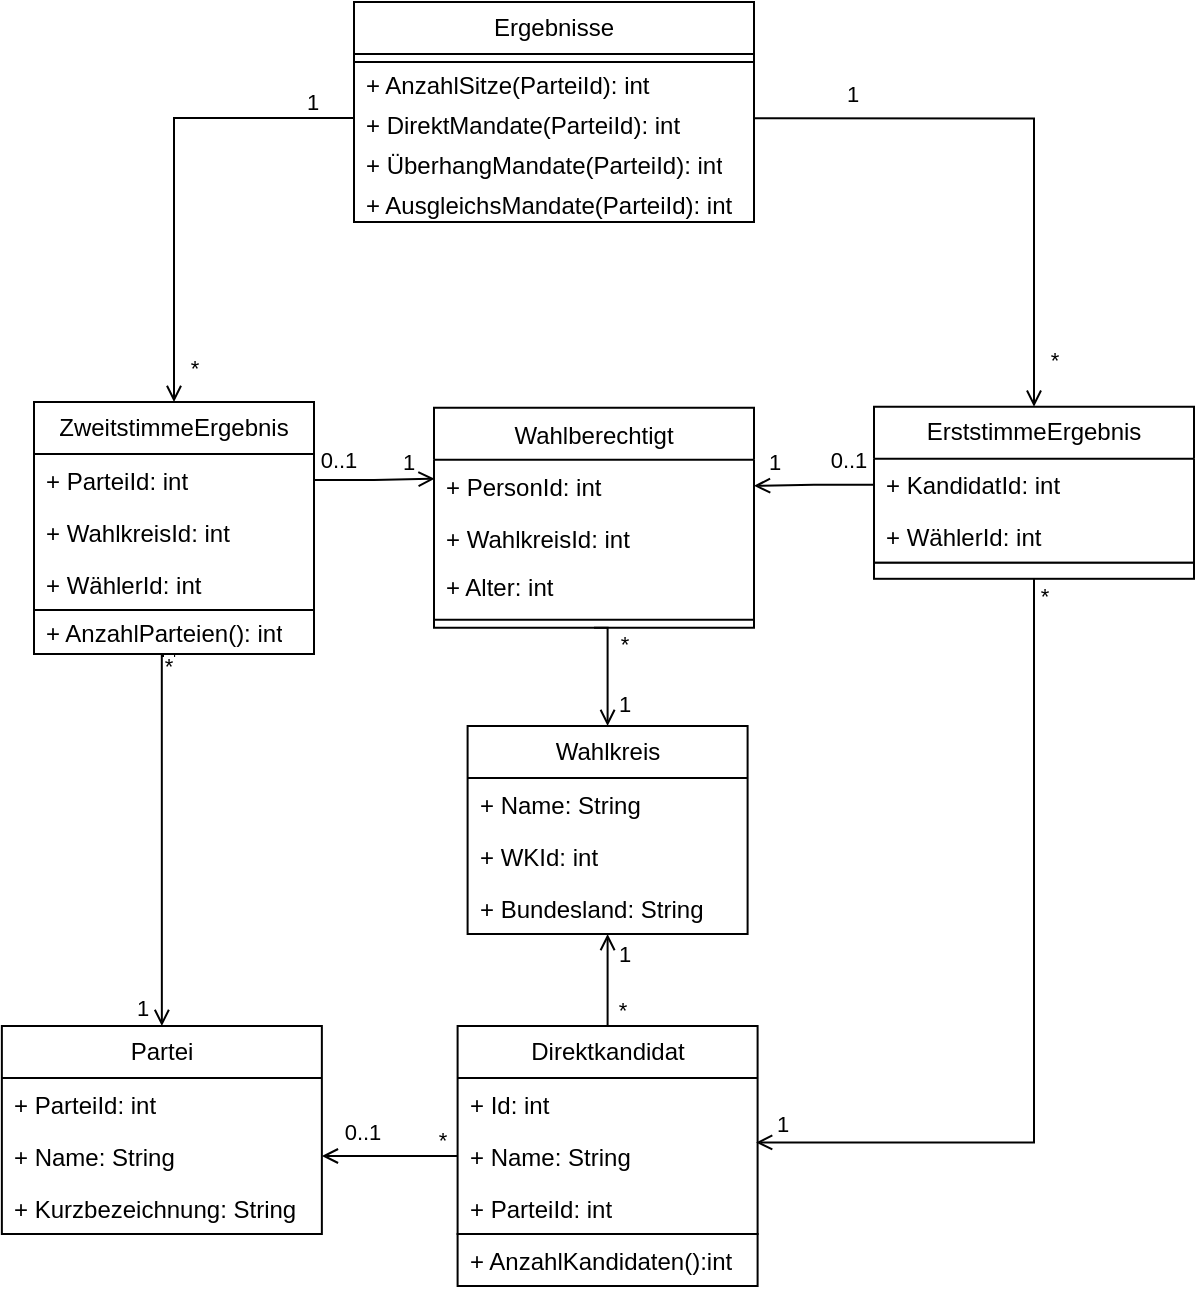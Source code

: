 <mxfile version="24.7.16">
  <diagram name="Page-1" id="c4acf3e9-155e-7222-9cf6-157b1a14988f">
    <mxGraphModel dx="1383" dy="755" grid="1" gridSize="10" guides="1" tooltips="1" connect="1" arrows="1" fold="1" page="1" pageScale="1" pageWidth="850" pageHeight="1100" background="none" math="0" shadow="0">
      <root>
        <mxCell id="0" />
        <mxCell id="1" parent="0" />
        <mxCell id="WkCyeL3jxbVvZCuhyvXg-1" value="Partei" style="swimlane;fontStyle=0;childLayout=stackLayout;horizontal=1;startSize=26;fillColor=none;horizontalStack=0;resizeParent=1;resizeParentMax=0;resizeLast=0;collapsible=1;marginBottom=0;whiteSpace=wrap;html=1;" vertex="1" parent="1">
          <mxGeometry x="173.93" y="532" width="160" height="104" as="geometry">
            <mxRectangle x="40" y="460" width="70" height="30" as="alternateBounds" />
          </mxGeometry>
        </mxCell>
        <mxCell id="WkCyeL3jxbVvZCuhyvXg-2" value="+ ParteiId: int" style="text;strokeColor=none;fillColor=none;align=left;verticalAlign=top;spacingLeft=4;spacingRight=4;overflow=hidden;rotatable=0;points=[[0,0.5],[1,0.5]];portConstraint=eastwest;whiteSpace=wrap;html=1;" vertex="1" parent="WkCyeL3jxbVvZCuhyvXg-1">
          <mxGeometry y="26" width="160" height="26" as="geometry" />
        </mxCell>
        <mxCell id="WkCyeL3jxbVvZCuhyvXg-3" value="+ Name: String" style="text;strokeColor=none;fillColor=none;align=left;verticalAlign=top;spacingLeft=4;spacingRight=4;overflow=hidden;rotatable=0;points=[[0,0.5],[1,0.5]];portConstraint=eastwest;whiteSpace=wrap;html=1;" vertex="1" parent="WkCyeL3jxbVvZCuhyvXg-1">
          <mxGeometry y="52" width="160" height="26" as="geometry" />
        </mxCell>
        <mxCell id="WkCyeL3jxbVvZCuhyvXg-4" value="+ Kurzbezeichnung: String" style="text;strokeColor=none;fillColor=none;align=left;verticalAlign=top;spacingLeft=4;spacingRight=4;overflow=hidden;rotatable=0;points=[[0,0.5],[1,0.5]];portConstraint=eastwest;whiteSpace=wrap;html=1;" vertex="1" parent="WkCyeL3jxbVvZCuhyvXg-1">
          <mxGeometry y="78" width="160" height="26" as="geometry" />
        </mxCell>
        <mxCell id="WkCyeL3jxbVvZCuhyvXg-9" value="Wahlkreis" style="swimlane;fontStyle=0;childLayout=stackLayout;horizontal=1;startSize=26;fillColor=none;horizontalStack=0;resizeParent=1;resizeParentMax=0;resizeLast=0;collapsible=1;marginBottom=0;whiteSpace=wrap;html=1;" vertex="1" parent="1">
          <mxGeometry x="406.8" y="382" width="140" height="104" as="geometry" />
        </mxCell>
        <mxCell id="WkCyeL3jxbVvZCuhyvXg-10" value="+ Name: String" style="text;strokeColor=none;fillColor=none;align=left;verticalAlign=top;spacingLeft=4;spacingRight=4;overflow=hidden;rotatable=0;points=[[0,0.5],[1,0.5]];portConstraint=eastwest;whiteSpace=wrap;html=1;" vertex="1" parent="WkCyeL3jxbVvZCuhyvXg-9">
          <mxGeometry y="26" width="140" height="26" as="geometry" />
        </mxCell>
        <mxCell id="WkCyeL3jxbVvZCuhyvXg-11" value="+ WKId: int" style="text;strokeColor=none;fillColor=none;align=left;verticalAlign=top;spacingLeft=4;spacingRight=4;overflow=hidden;rotatable=0;points=[[0,0.5],[1,0.5]];portConstraint=eastwest;whiteSpace=wrap;html=1;" vertex="1" parent="WkCyeL3jxbVvZCuhyvXg-9">
          <mxGeometry y="52" width="140" height="26" as="geometry" />
        </mxCell>
        <mxCell id="WkCyeL3jxbVvZCuhyvXg-12" value="+ Bundesland: String" style="text;strokeColor=none;fillColor=none;align=left;verticalAlign=top;spacingLeft=4;spacingRight=4;overflow=hidden;rotatable=0;points=[[0,0.5],[1,0.5]];portConstraint=eastwest;whiteSpace=wrap;html=1;" vertex="1" parent="WkCyeL3jxbVvZCuhyvXg-9">
          <mxGeometry y="78" width="140" height="26" as="geometry" />
        </mxCell>
        <mxCell id="WkCyeL3jxbVvZCuhyvXg-14" value="ZweitstimmeErgebnis" style="swimlane;fontStyle=0;childLayout=stackLayout;horizontal=1;startSize=26;fillColor=none;horizontalStack=0;resizeParent=1;resizeParentMax=0;resizeLast=0;collapsible=1;marginBottom=0;whiteSpace=wrap;html=1;" vertex="1" parent="1">
          <mxGeometry x="190" y="220" width="140" height="104" as="geometry" />
        </mxCell>
        <mxCell id="WkCyeL3jxbVvZCuhyvXg-15" value="+ ParteiId: int" style="text;strokeColor=none;fillColor=none;align=left;verticalAlign=top;spacingLeft=4;spacingRight=4;overflow=hidden;rotatable=0;points=[[0,0.5],[1,0.5]];portConstraint=eastwest;whiteSpace=wrap;html=1;" vertex="1" parent="WkCyeL3jxbVvZCuhyvXg-14">
          <mxGeometry y="26" width="140" height="26" as="geometry" />
        </mxCell>
        <mxCell id="WkCyeL3jxbVvZCuhyvXg-91" value="+ WahlkreisId: int" style="text;strokeColor=none;fillColor=none;align=left;verticalAlign=top;spacingLeft=4;spacingRight=4;overflow=hidden;rotatable=0;points=[[0,0.5],[1,0.5]];portConstraint=eastwest;whiteSpace=wrap;html=1;" vertex="1" parent="WkCyeL3jxbVvZCuhyvXg-14">
          <mxGeometry y="52" width="140" height="26" as="geometry" />
        </mxCell>
        <mxCell id="WkCyeL3jxbVvZCuhyvXg-16" value="+ WählerId: int" style="text;strokeColor=none;fillColor=none;align=left;verticalAlign=top;spacingLeft=4;spacingRight=4;overflow=hidden;rotatable=0;points=[[0,0.5],[1,0.5]];portConstraint=eastwest;whiteSpace=wrap;html=1;" vertex="1" parent="WkCyeL3jxbVvZCuhyvXg-14">
          <mxGeometry y="78" width="140" height="26" as="geometry" />
        </mxCell>
        <mxCell id="WkCyeL3jxbVvZCuhyvXg-18" value="ErststimmeErgebnis" style="swimlane;fontStyle=0;childLayout=stackLayout;horizontal=1;startSize=26;fillColor=none;horizontalStack=0;resizeParent=1;resizeParentMax=0;resizeLast=0;collapsible=1;marginBottom=0;whiteSpace=wrap;html=1;" vertex="1" parent="1">
          <mxGeometry x="610" y="222.4" width="160" height="78" as="geometry" />
        </mxCell>
        <mxCell id="WkCyeL3jxbVvZCuhyvXg-19" value="+ KandidatId: int" style="text;strokeColor=none;fillColor=none;align=left;verticalAlign=top;spacingLeft=4;spacingRight=4;overflow=hidden;rotatable=0;points=[[0,0.5],[1,0.5]];portConstraint=eastwest;whiteSpace=wrap;html=1;" vertex="1" parent="WkCyeL3jxbVvZCuhyvXg-18">
          <mxGeometry y="26" width="160" height="26" as="geometry" />
        </mxCell>
        <mxCell id="WkCyeL3jxbVvZCuhyvXg-105" value="+ WählerId: int" style="text;strokeColor=none;fillColor=none;align=left;verticalAlign=top;spacingLeft=4;spacingRight=4;overflow=hidden;rotatable=0;points=[[0,0.5],[1,0.5]];portConstraint=eastwest;whiteSpace=wrap;html=1;" vertex="1" parent="WkCyeL3jxbVvZCuhyvXg-18">
          <mxGeometry y="52" width="160" height="26" as="geometry" />
        </mxCell>
        <mxCell id="WkCyeL3jxbVvZCuhyvXg-30" style="edgeStyle=orthogonalEdgeStyle;rounded=0;orthogonalLoop=1;jettySize=auto;html=1;exitX=0.5;exitY=0;exitDx=0;exitDy=0;endArrow=open;endFill=0;entryX=0.5;entryY=1;entryDx=0;entryDy=0;" edge="1" parent="1" source="WkCyeL3jxbVvZCuhyvXg-5" target="WkCyeL3jxbVvZCuhyvXg-9">
          <mxGeometry relative="1" as="geometry">
            <mxPoint x="650" y="352" as="targetPoint" />
          </mxGeometry>
        </mxCell>
        <mxCell id="WkCyeL3jxbVvZCuhyvXg-35" value="*" style="edgeLabel;html=1;align=center;verticalAlign=middle;resizable=0;points=[];" vertex="1" connectable="0" parent="WkCyeL3jxbVvZCuhyvXg-30">
          <mxGeometry x="-0.796" relative="1" as="geometry">
            <mxPoint x="218" y="-211" as="offset" />
          </mxGeometry>
        </mxCell>
        <mxCell id="WkCyeL3jxbVvZCuhyvXg-99" value="1" style="edgeLabel;html=1;align=center;verticalAlign=middle;resizable=0;points=[];" vertex="1" connectable="0" parent="WkCyeL3jxbVvZCuhyvXg-30">
          <mxGeometry x="0.812" y="-3" relative="1" as="geometry">
            <mxPoint x="5" y="5" as="offset" />
          </mxGeometry>
        </mxCell>
        <mxCell id="WkCyeL3jxbVvZCuhyvXg-100" value="*" style="edgeLabel;html=1;align=center;verticalAlign=middle;resizable=0;points=[];" vertex="1" connectable="0" parent="WkCyeL3jxbVvZCuhyvXg-30">
          <mxGeometry x="-0.635" y="-1" relative="1" as="geometry">
            <mxPoint x="6" as="offset" />
          </mxGeometry>
        </mxCell>
        <mxCell id="WkCyeL3jxbVvZCuhyvXg-32" style="edgeStyle=orthogonalEdgeStyle;rounded=0;orthogonalLoop=1;jettySize=auto;html=1;exitX=0;exitY=0.5;exitDx=0;exitDy=0;entryX=1;entryY=0.5;entryDx=0;entryDy=0;endArrow=open;endFill=0;" edge="1" parent="1" source="WkCyeL3jxbVvZCuhyvXg-7" target="WkCyeL3jxbVvZCuhyvXg-3">
          <mxGeometry relative="1" as="geometry" />
        </mxCell>
        <mxCell id="WkCyeL3jxbVvZCuhyvXg-33" value="0..1" style="edgeLabel;html=1;align=center;verticalAlign=middle;resizable=0;points=[];" vertex="1" connectable="0" parent="WkCyeL3jxbVvZCuhyvXg-32">
          <mxGeometry x="-0.141" relative="1" as="geometry">
            <mxPoint x="-19" y="-12" as="offset" />
          </mxGeometry>
        </mxCell>
        <mxCell id="WkCyeL3jxbVvZCuhyvXg-34" value="*" style="edgeLabel;html=1;align=center;verticalAlign=middle;resizable=0;points=[];" vertex="1" connectable="0" parent="WkCyeL3jxbVvZCuhyvXg-32">
          <mxGeometry x="-0.359" y="-1" relative="1" as="geometry">
            <mxPoint x="14" y="-7" as="offset" />
          </mxGeometry>
        </mxCell>
        <mxCell id="WkCyeL3jxbVvZCuhyvXg-36" style="edgeStyle=orthogonalEdgeStyle;rounded=0;orthogonalLoop=1;jettySize=auto;html=1;exitX=0.5;exitY=0;exitDx=0;exitDy=0;entryX=0.504;entryY=1.042;entryDx=0;entryDy=0;entryPerimeter=0;endArrow=none;endFill=0;startArrow=open;startFill=0;" edge="1" parent="1" source="WkCyeL3jxbVvZCuhyvXg-1" target="WkCyeL3jxbVvZCuhyvXg-74">
          <mxGeometry relative="1" as="geometry">
            <Array as="points">
              <mxPoint x="254" y="347" />
            </Array>
          </mxGeometry>
        </mxCell>
        <mxCell id="WkCyeL3jxbVvZCuhyvXg-37" value="1" style="edgeLabel;html=1;align=center;verticalAlign=middle;resizable=0;points=[];" vertex="1" connectable="0" parent="WkCyeL3jxbVvZCuhyvXg-36">
          <mxGeometry x="-0.925" y="2" relative="1" as="geometry">
            <mxPoint x="-8" y="-2" as="offset" />
          </mxGeometry>
        </mxCell>
        <mxCell id="WkCyeL3jxbVvZCuhyvXg-46" value="*" style="edgeLabel;html=1;align=center;verticalAlign=middle;resizable=0;points=[];" vertex="1" connectable="0" parent="WkCyeL3jxbVvZCuhyvXg-36">
          <mxGeometry x="0.942" y="-2" relative="1" as="geometry">
            <mxPoint x="2" y="3" as="offset" />
          </mxGeometry>
        </mxCell>
        <mxCell id="WkCyeL3jxbVvZCuhyvXg-39" style="edgeStyle=orthogonalEdgeStyle;rounded=0;orthogonalLoop=1;jettySize=auto;html=1;exitX=0.995;exitY=0.239;exitDx=0;exitDy=0;endArrow=none;endFill=0;entryX=0.5;entryY=1;entryDx=0;entryDy=0;exitPerimeter=0;startArrow=open;startFill=0;" edge="1" parent="1" source="WkCyeL3jxbVvZCuhyvXg-7" target="WkCyeL3jxbVvZCuhyvXg-70">
          <mxGeometry relative="1" as="geometry">
            <mxPoint x="434" y="510" as="sourcePoint" />
            <mxPoint x="440" y="470" as="targetPoint" />
            <Array as="points" />
          </mxGeometry>
        </mxCell>
        <mxCell id="WkCyeL3jxbVvZCuhyvXg-104" value="1" style="edgeLabel;html=1;align=center;verticalAlign=middle;resizable=0;points=[];" vertex="1" connectable="0" parent="WkCyeL3jxbVvZCuhyvXg-39">
          <mxGeometry x="-0.937" y="1" relative="1" as="geometry">
            <mxPoint x="-1" y="-8" as="offset" />
          </mxGeometry>
        </mxCell>
        <mxCell id="WkCyeL3jxbVvZCuhyvXg-47" value="Ergebnisse" style="swimlane;fontStyle=0;childLayout=stackLayout;horizontal=1;startSize=26;fillColor=none;horizontalStack=0;resizeParent=1;resizeParentMax=0;resizeLast=0;collapsible=1;marginBottom=0;whiteSpace=wrap;html=1;" vertex="1" parent="1">
          <mxGeometry x="350" y="20" width="200" height="48" as="geometry" />
        </mxCell>
        <mxCell id="WkCyeL3jxbVvZCuhyvXg-51" style="edgeStyle=orthogonalEdgeStyle;rounded=0;orthogonalLoop=1;jettySize=auto;html=1;entryX=0.5;entryY=0;entryDx=0;entryDy=0;endArrow=open;endFill=0;exitX=0;exitY=0.5;exitDx=0;exitDy=0;" edge="1" parent="1" source="WkCyeL3jxbVvZCuhyvXg-79" target="WkCyeL3jxbVvZCuhyvXg-14">
          <mxGeometry relative="1" as="geometry">
            <mxPoint x="360" y="100" as="sourcePoint" />
          </mxGeometry>
        </mxCell>
        <mxCell id="WkCyeL3jxbVvZCuhyvXg-54" value="*" style="edgeLabel;html=1;align=center;verticalAlign=middle;resizable=0;points=[];" vertex="1" connectable="0" parent="WkCyeL3jxbVvZCuhyvXg-51">
          <mxGeometry x="0.847" relative="1" as="geometry">
            <mxPoint x="10" as="offset" />
          </mxGeometry>
        </mxCell>
        <mxCell id="WkCyeL3jxbVvZCuhyvXg-92" value="1" style="edgeLabel;html=1;align=center;verticalAlign=middle;resizable=0;points=[];" vertex="1" connectable="0" parent="WkCyeL3jxbVvZCuhyvXg-51">
          <mxGeometry x="-0.927" y="-1" relative="1" as="geometry">
            <mxPoint x="-13" y="-7" as="offset" />
          </mxGeometry>
        </mxCell>
        <mxCell id="WkCyeL3jxbVvZCuhyvXg-52" style="edgeStyle=orthogonalEdgeStyle;rounded=0;orthogonalLoop=1;jettySize=auto;html=1;entryX=0.5;entryY=0;entryDx=0;entryDy=0;endArrow=open;endFill=0;exitX=1;exitY=0.352;exitDx=0;exitDy=0;exitPerimeter=0;" edge="1" parent="1" source="WkCyeL3jxbVvZCuhyvXg-75" target="WkCyeL3jxbVvZCuhyvXg-18">
          <mxGeometry relative="1" as="geometry">
            <mxPoint x="540" y="20" as="sourcePoint" />
          </mxGeometry>
        </mxCell>
        <mxCell id="WkCyeL3jxbVvZCuhyvXg-55" value="1" style="edgeLabel;html=1;align=center;verticalAlign=middle;resizable=0;points=[];" vertex="1" connectable="0" parent="WkCyeL3jxbVvZCuhyvXg-52">
          <mxGeometry x="-0.719" y="1" relative="1" as="geometry">
            <mxPoint x="9" y="-11" as="offset" />
          </mxGeometry>
        </mxCell>
        <mxCell id="WkCyeL3jxbVvZCuhyvXg-56" value="*" style="edgeLabel;html=1;align=center;verticalAlign=middle;resizable=0;points=[];" vertex="1" connectable="0" parent="WkCyeL3jxbVvZCuhyvXg-52">
          <mxGeometry x="0.834" y="-1" relative="1" as="geometry">
            <mxPoint x="11" as="offset" />
          </mxGeometry>
        </mxCell>
        <mxCell id="WkCyeL3jxbVvZCuhyvXg-5" value="Direktkandidat" style="swimlane;fontStyle=0;childLayout=stackLayout;horizontal=1;startSize=26;fillColor=none;horizontalStack=0;resizeParent=1;resizeParentMax=0;resizeLast=0;collapsible=1;marginBottom=0;whiteSpace=wrap;html=1;" vertex="1" parent="1">
          <mxGeometry x="401.8" y="532" width="150" height="104" as="geometry" />
        </mxCell>
        <mxCell id="WkCyeL3jxbVvZCuhyvXg-6" value="+ Id: int" style="text;strokeColor=none;fillColor=none;align=left;verticalAlign=top;spacingLeft=4;spacingRight=4;overflow=hidden;rotatable=0;points=[[0,0.5],[1,0.5]];portConstraint=eastwest;whiteSpace=wrap;html=1;" vertex="1" parent="WkCyeL3jxbVvZCuhyvXg-5">
          <mxGeometry y="26" width="150" height="26" as="geometry" />
        </mxCell>
        <mxCell id="WkCyeL3jxbVvZCuhyvXg-7" value="+ Name: String" style="text;strokeColor=none;fillColor=none;align=left;verticalAlign=top;spacingLeft=4;spacingRight=4;overflow=hidden;rotatable=0;points=[[0,0.5],[1,0.5]];portConstraint=eastwest;whiteSpace=wrap;html=1;" vertex="1" parent="WkCyeL3jxbVvZCuhyvXg-5">
          <mxGeometry y="52" width="150" height="26" as="geometry" />
        </mxCell>
        <mxCell id="WkCyeL3jxbVvZCuhyvXg-8" value="+ ParteiId: int" style="text;strokeColor=none;fillColor=none;align=left;verticalAlign=top;spacingLeft=4;spacingRight=4;overflow=hidden;rotatable=0;points=[[0,0.5],[1,0.5]];portConstraint=eastwest;whiteSpace=wrap;html=1;" vertex="1" parent="WkCyeL3jxbVvZCuhyvXg-5">
          <mxGeometry y="78" width="150" height="26" as="geometry" />
        </mxCell>
        <mxCell id="WkCyeL3jxbVvZCuhyvXg-63" value="" style="html=1;whiteSpace=wrap;align=left;" vertex="1" parent="1">
          <mxGeometry x="401.8" y="636" width="150" height="26" as="geometry" />
        </mxCell>
        <mxCell id="WkCyeL3jxbVvZCuhyvXg-70" value="" style="html=1;whiteSpace=wrap;align=left;" vertex="1" parent="1">
          <mxGeometry x="610" y="300.4" width="160" height="8" as="geometry" />
        </mxCell>
        <mxCell id="WkCyeL3jxbVvZCuhyvXg-73" value="" style="html=1;whiteSpace=wrap;align=left;" vertex="1" parent="1">
          <mxGeometry x="190" y="324" width="140" height="22" as="geometry" />
        </mxCell>
        <mxCell id="WkCyeL3jxbVvZCuhyvXg-74" value="+ AnzahlParteien(): int" style="text;strokeColor=none;fillColor=none;align=left;verticalAlign=top;spacingLeft=4;spacingRight=4;overflow=hidden;rotatable=0;points=[[0,0.5],[1,0.5]];portConstraint=eastwest;whiteSpace=wrap;html=1;" vertex="1" parent="1">
          <mxGeometry x="190" y="322" width="140" height="24" as="geometry" />
        </mxCell>
        <mxCell id="WkCyeL3jxbVvZCuhyvXg-75" value="" style="html=1;whiteSpace=wrap;align=left;" vertex="1" parent="1">
          <mxGeometry x="350" y="50" width="200" height="80" as="geometry" />
        </mxCell>
        <mxCell id="WkCyeL3jxbVvZCuhyvXg-76" value="+ AnzahlSitze(ParteiId): int" style="text;strokeColor=none;fillColor=none;align=left;verticalAlign=top;spacingLeft=4;spacingRight=4;overflow=hidden;rotatable=0;points=[[0,0.5],[1,0.5]];portConstraint=eastwest;whiteSpace=wrap;html=1;" vertex="1" parent="1">
          <mxGeometry x="350" y="48" width="170" height="20" as="geometry" />
        </mxCell>
        <mxCell id="WkCyeL3jxbVvZCuhyvXg-79" value="+ DirektMandate(ParteiId): int" style="text;strokeColor=none;fillColor=none;align=left;verticalAlign=top;spacingLeft=4;spacingRight=4;overflow=hidden;rotatable=0;points=[[0,0.5],[1,0.5]];portConstraint=eastwest;whiteSpace=wrap;html=1;" vertex="1" parent="1">
          <mxGeometry x="350" y="68" width="190" height="20" as="geometry" />
        </mxCell>
        <mxCell id="WkCyeL3jxbVvZCuhyvXg-80" value="+ ÜberhangMandate(ParteiId): int" style="text;strokeColor=none;fillColor=none;align=left;verticalAlign=top;spacingLeft=4;spacingRight=4;overflow=hidden;rotatable=0;points=[[0,0.5],[1,0.5]];portConstraint=eastwest;whiteSpace=wrap;html=1;" vertex="1" parent="1">
          <mxGeometry x="350" y="88" width="200" height="20" as="geometry" />
        </mxCell>
        <mxCell id="WkCyeL3jxbVvZCuhyvXg-81" value="+ AusgleichsMandate(ParteiId): int" style="text;strokeColor=none;fillColor=none;align=left;verticalAlign=top;spacingLeft=4;spacingRight=4;overflow=hidden;rotatable=0;points=[[0,0.5],[1,0.5]];portConstraint=eastwest;whiteSpace=wrap;html=1;" vertex="1" parent="1">
          <mxGeometry x="350" y="108" width="200" height="20" as="geometry" />
        </mxCell>
        <mxCell id="WkCyeL3jxbVvZCuhyvXg-82" value="+ AnzahlKandidaten():int" style="text;strokeColor=none;fillColor=none;align=left;verticalAlign=top;spacingLeft=4;spacingRight=4;overflow=hidden;rotatable=0;points=[[0,0.5],[1,0.5]];portConstraint=eastwest;whiteSpace=wrap;html=1;" vertex="1" parent="1">
          <mxGeometry x="401.8" y="636" width="150" height="26" as="geometry" />
        </mxCell>
        <mxCell id="WkCyeL3jxbVvZCuhyvXg-101" style="edgeStyle=orthogonalEdgeStyle;rounded=0;orthogonalLoop=1;jettySize=auto;html=1;exitX=0.5;exitY=1;exitDx=0;exitDy=0;entryX=0.5;entryY=0;entryDx=0;entryDy=0;endArrow=open;endFill=0;" edge="1" parent="1" source="WkCyeL3jxbVvZCuhyvXg-83" target="WkCyeL3jxbVvZCuhyvXg-9">
          <mxGeometry relative="1" as="geometry">
            <Array as="points">
              <mxPoint x="477" y="333" />
            </Array>
          </mxGeometry>
        </mxCell>
        <mxCell id="WkCyeL3jxbVvZCuhyvXg-102" value="*" style="edgeLabel;html=1;align=center;verticalAlign=middle;resizable=0;points=[];" vertex="1" connectable="0" parent="WkCyeL3jxbVvZCuhyvXg-101">
          <mxGeometry x="-0.058" relative="1" as="geometry">
            <mxPoint x="8" y="-12" as="offset" />
          </mxGeometry>
        </mxCell>
        <mxCell id="WkCyeL3jxbVvZCuhyvXg-103" value="1" style="edgeLabel;html=1;align=center;verticalAlign=middle;resizable=0;points=[];" vertex="1" connectable="0" parent="WkCyeL3jxbVvZCuhyvXg-101">
          <mxGeometry x="0.606" relative="1" as="geometry">
            <mxPoint x="8" as="offset" />
          </mxGeometry>
        </mxCell>
        <mxCell id="WkCyeL3jxbVvZCuhyvXg-83" value="&lt;span style=&quot;font-weight: normal;&quot;&gt;Wahlberechtigt&lt;/span&gt;" style="swimlane;fontStyle=1;align=center;verticalAlign=top;childLayout=stackLayout;horizontal=1;startSize=26;horizontalStack=0;resizeParent=1;resizeParentMax=0;resizeLast=0;collapsible=1;marginBottom=0;whiteSpace=wrap;html=1;" vertex="1" parent="1">
          <mxGeometry x="390" y="222.92" width="160" height="110" as="geometry" />
        </mxCell>
        <mxCell id="WkCyeL3jxbVvZCuhyvXg-84" value="+ PersonId: int" style="text;strokeColor=none;fillColor=none;align=left;verticalAlign=top;spacingLeft=4;spacingRight=4;overflow=hidden;rotatable=0;points=[[0,0.5],[1,0.5]];portConstraint=eastwest;whiteSpace=wrap;html=1;" vertex="1" parent="WkCyeL3jxbVvZCuhyvXg-83">
          <mxGeometry y="26" width="160" height="26" as="geometry" />
        </mxCell>
        <mxCell id="WkCyeL3jxbVvZCuhyvXg-85" value="+ WahlkreisId: int&lt;div style=&quot;&quot;&gt;&lt;div&gt;&lt;br&gt;&lt;/div&gt;&lt;/div&gt;" style="text;strokeColor=none;fillColor=none;align=left;verticalAlign=top;spacingLeft=4;spacingRight=4;overflow=hidden;rotatable=0;points=[[0,0.5],[1,0.5]];portConstraint=eastwest;whiteSpace=wrap;html=1;" vertex="1" parent="WkCyeL3jxbVvZCuhyvXg-83">
          <mxGeometry y="52" width="160" height="24" as="geometry" />
        </mxCell>
        <mxCell id="WkCyeL3jxbVvZCuhyvXg-86" value="+ Alter: int" style="text;strokeColor=none;fillColor=none;align=left;verticalAlign=top;spacingLeft=4;spacingRight=4;overflow=hidden;rotatable=0;points=[[0,0.5],[1,0.5]];portConstraint=eastwest;whiteSpace=wrap;html=1;" vertex="1" parent="WkCyeL3jxbVvZCuhyvXg-83">
          <mxGeometry y="76" width="160" height="26" as="geometry" />
        </mxCell>
        <mxCell id="WkCyeL3jxbVvZCuhyvXg-87" value="" style="line;strokeWidth=1;fillColor=none;align=left;verticalAlign=middle;spacingTop=-1;spacingLeft=3;spacingRight=3;rotatable=0;labelPosition=right;points=[];portConstraint=eastwest;strokeColor=inherit;" vertex="1" parent="WkCyeL3jxbVvZCuhyvXg-83">
          <mxGeometry y="102" width="160" height="8" as="geometry" />
        </mxCell>
        <mxCell id="WkCyeL3jxbVvZCuhyvXg-93" style="edgeStyle=orthogonalEdgeStyle;rounded=0;orthogonalLoop=1;jettySize=auto;html=1;exitX=0;exitY=0.5;exitDx=0;exitDy=0;entryX=1;entryY=0.5;entryDx=0;entryDy=0;endArrow=open;endFill=0;" edge="1" parent="1" source="WkCyeL3jxbVvZCuhyvXg-19" target="WkCyeL3jxbVvZCuhyvXg-84">
          <mxGeometry relative="1" as="geometry" />
        </mxCell>
        <mxCell id="WkCyeL3jxbVvZCuhyvXg-95" value="0..1" style="edgeLabel;html=1;align=center;verticalAlign=middle;resizable=0;points=[];" vertex="1" connectable="0" parent="WkCyeL3jxbVvZCuhyvXg-93">
          <mxGeometry x="-0.735" y="1" relative="1" as="geometry">
            <mxPoint x="-5" y="-14" as="offset" />
          </mxGeometry>
        </mxCell>
        <mxCell id="WkCyeL3jxbVvZCuhyvXg-96" value="1" style="edgeLabel;html=1;align=center;verticalAlign=middle;resizable=0;points=[];" vertex="1" connectable="0" parent="WkCyeL3jxbVvZCuhyvXg-93">
          <mxGeometry x="0.665" y="2" relative="1" as="geometry">
            <mxPoint y="-14" as="offset" />
          </mxGeometry>
        </mxCell>
        <mxCell id="WkCyeL3jxbVvZCuhyvXg-94" style="edgeStyle=orthogonalEdgeStyle;rounded=0;orthogonalLoop=1;jettySize=auto;html=1;exitX=1;exitY=0.5;exitDx=0;exitDy=0;entryX=0.002;entryY=0.363;entryDx=0;entryDy=0;entryPerimeter=0;endArrow=open;endFill=0;" edge="1" parent="1" source="WkCyeL3jxbVvZCuhyvXg-15" target="WkCyeL3jxbVvZCuhyvXg-84">
          <mxGeometry relative="1" as="geometry" />
        </mxCell>
        <mxCell id="WkCyeL3jxbVvZCuhyvXg-97" value="0..1" style="edgeLabel;html=1;align=center;verticalAlign=middle;resizable=0;points=[];" vertex="1" connectable="0" parent="WkCyeL3jxbVvZCuhyvXg-94">
          <mxGeometry x="-0.546" y="2" relative="1" as="geometry">
            <mxPoint x="-2" y="-8" as="offset" />
          </mxGeometry>
        </mxCell>
        <mxCell id="WkCyeL3jxbVvZCuhyvXg-98" value="1" style="edgeLabel;html=1;align=center;verticalAlign=middle;resizable=0;points=[];" vertex="1" connectable="0" parent="WkCyeL3jxbVvZCuhyvXg-94">
          <mxGeometry x="0.696" y="1" relative="1" as="geometry">
            <mxPoint x="-4" y="-8" as="offset" />
          </mxGeometry>
        </mxCell>
      </root>
    </mxGraphModel>
  </diagram>
</mxfile>
